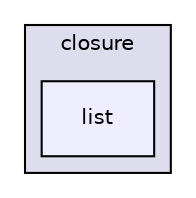 digraph "libs/angular/angular-material-fileinput-master/bower_components/angular-material/modules/closure/list" {
  compound=true
  node [ fontsize="10", fontname="Helvetica"];
  edge [ labelfontsize="10", labelfontname="Helvetica"];
  subgraph clusterdir_9508a65cdb91278c0406c0d6c7b30c42 {
    graph [ bgcolor="#ddddee", pencolor="black", label="closure" fontname="Helvetica", fontsize="10", URL="dir_9508a65cdb91278c0406c0d6c7b30c42.html"]
  dir_6ebffc02cdd203a8cb73bb25b7e03130 [shape=box, label="list", style="filled", fillcolor="#eeeeff", pencolor="black", URL="dir_6ebffc02cdd203a8cb73bb25b7e03130.html"];
  }
}
